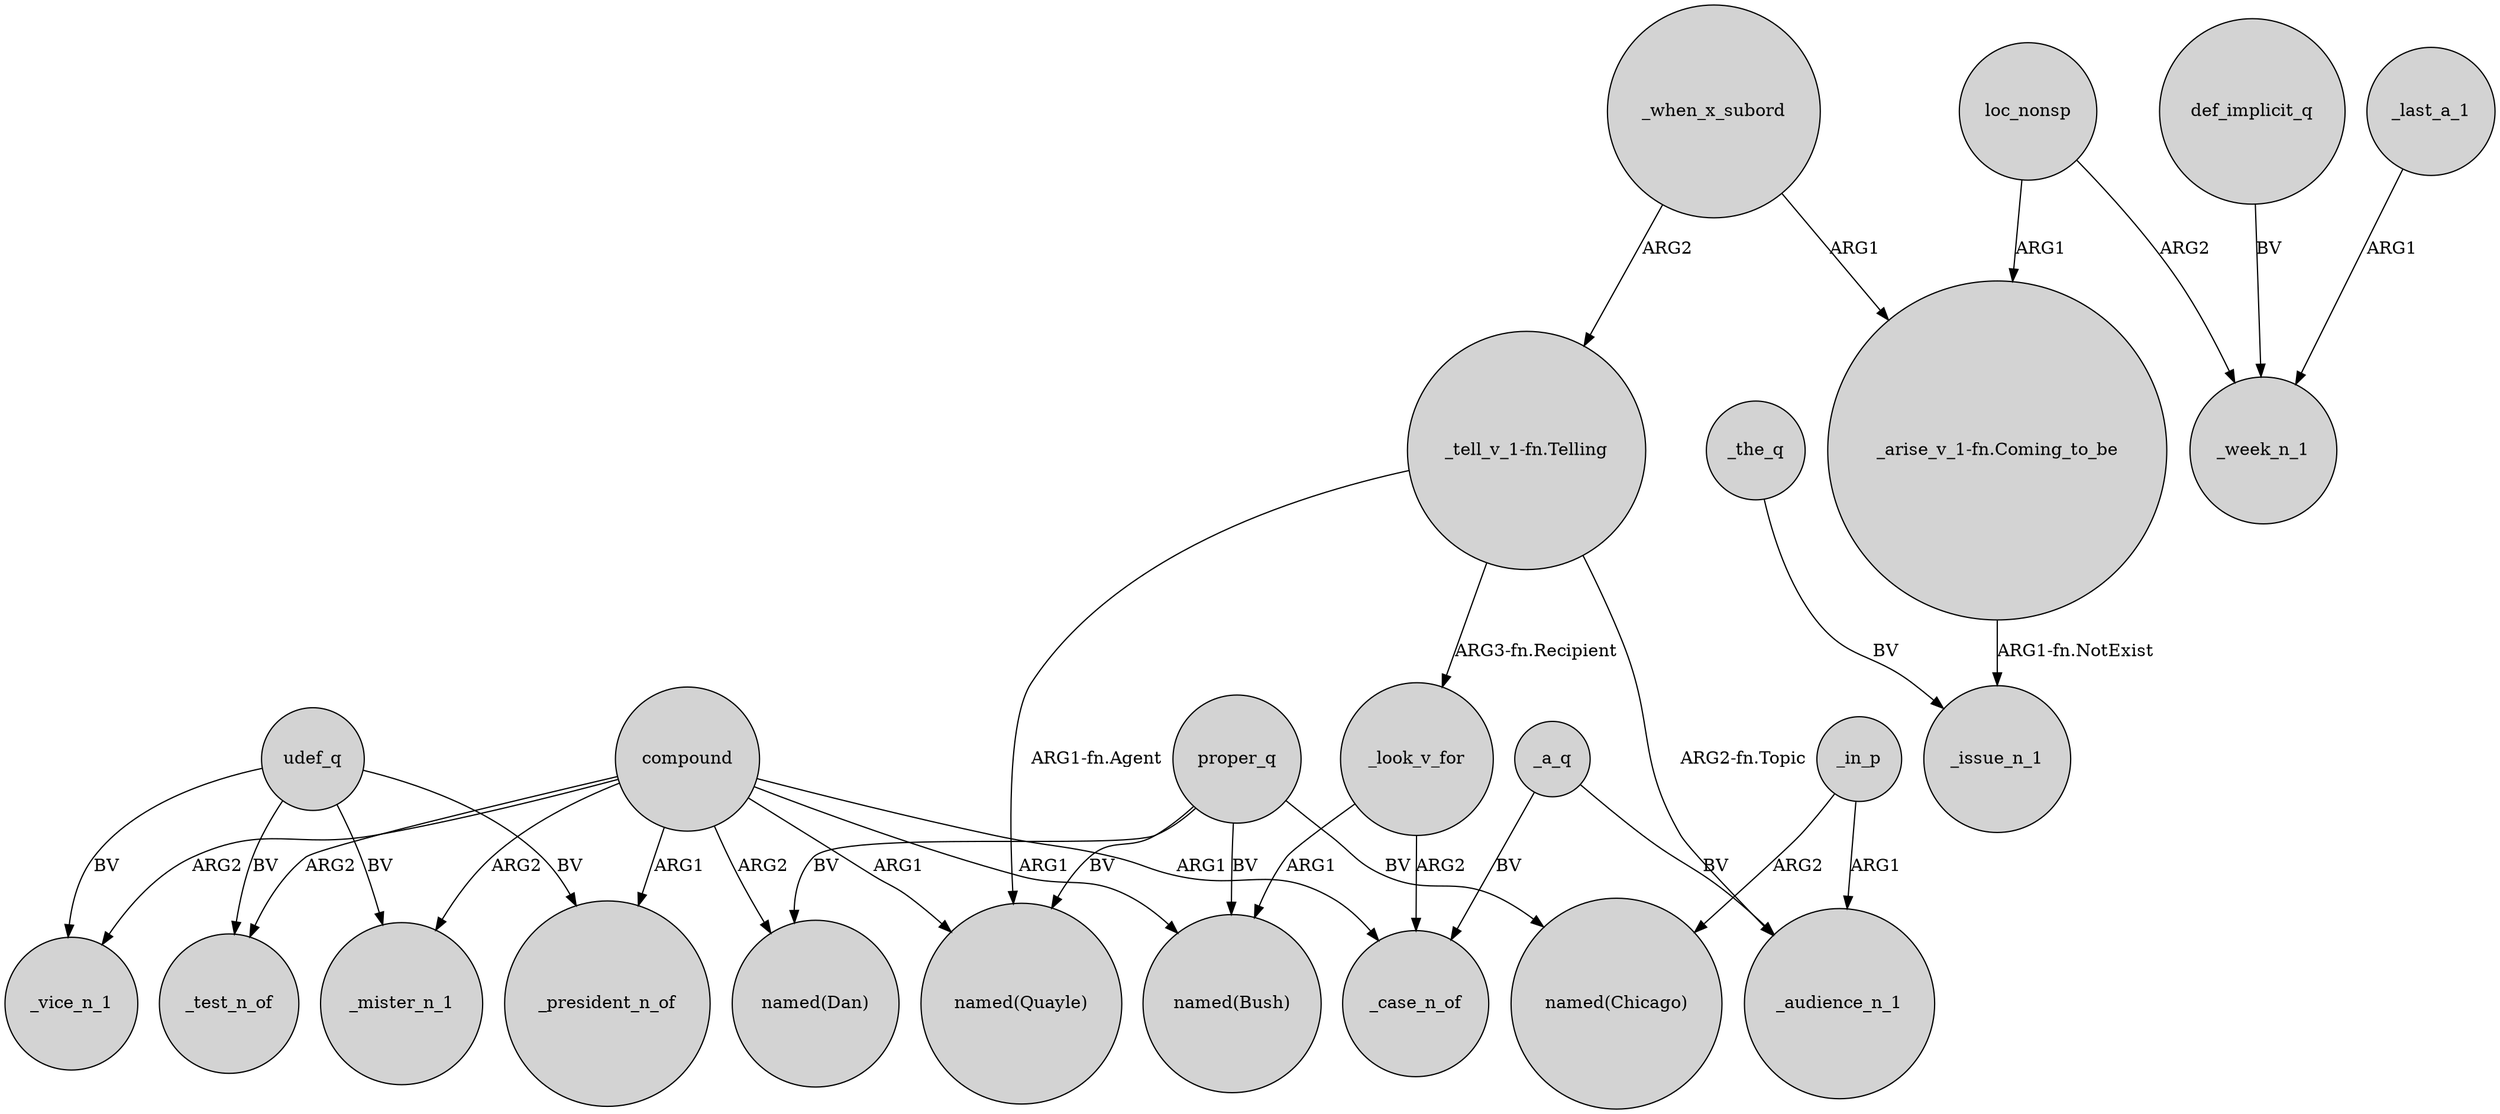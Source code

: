 digraph {
	node [shape=circle style=filled]
	_in_p -> _audience_n_1 [label=ARG1]
	compound -> _vice_n_1 [label=ARG2]
	_look_v_for -> _case_n_of [label=ARG2]
	proper_q -> "named(Quayle)" [label=BV]
	def_implicit_q -> _week_n_1 [label=BV]
	_a_q -> _audience_n_1 [label=BV]
	loc_nonsp -> "_arise_v_1-fn.Coming_to_be" [label=ARG1]
	_a_q -> _case_n_of [label=BV]
	compound -> _mister_n_1 [label=ARG2]
	udef_q -> _mister_n_1 [label=BV]
	udef_q -> _test_n_of [label=BV]
	compound -> "named(Quayle)" [label=ARG1]
	compound -> _test_n_of [label=ARG2]
	_when_x_subord -> "_arise_v_1-fn.Coming_to_be" [label=ARG1]
	_look_v_for -> "named(Bush)" [label=ARG1]
	_the_q -> _issue_n_1 [label=BV]
	_when_x_subord -> "_tell_v_1-fn.Telling" [label=ARG2]
	udef_q -> _vice_n_1 [label=BV]
	proper_q -> "named(Dan)" [label=BV]
	"_tell_v_1-fn.Telling" -> _audience_n_1 [label="ARG2-fn.Topic"]
	_in_p -> "named(Chicago)" [label=ARG2]
	loc_nonsp -> _week_n_1 [label=ARG2]
	compound -> _case_n_of [label=ARG1]
	compound -> _president_n_of [label=ARG1]
	udef_q -> _president_n_of [label=BV]
	"_arise_v_1-fn.Coming_to_be" -> _issue_n_1 [label="ARG1-fn.NotExist"]
	_last_a_1 -> _week_n_1 [label=ARG1]
	proper_q -> "named(Bush)" [label=BV]
	"_tell_v_1-fn.Telling" -> _look_v_for [label="ARG3-fn.Recipient"]
	"_tell_v_1-fn.Telling" -> "named(Quayle)" [label="ARG1-fn.Agent"]
	proper_q -> "named(Chicago)" [label=BV]
	compound -> "named(Dan)" [label=ARG2]
	compound -> "named(Bush)" [label=ARG1]
}
